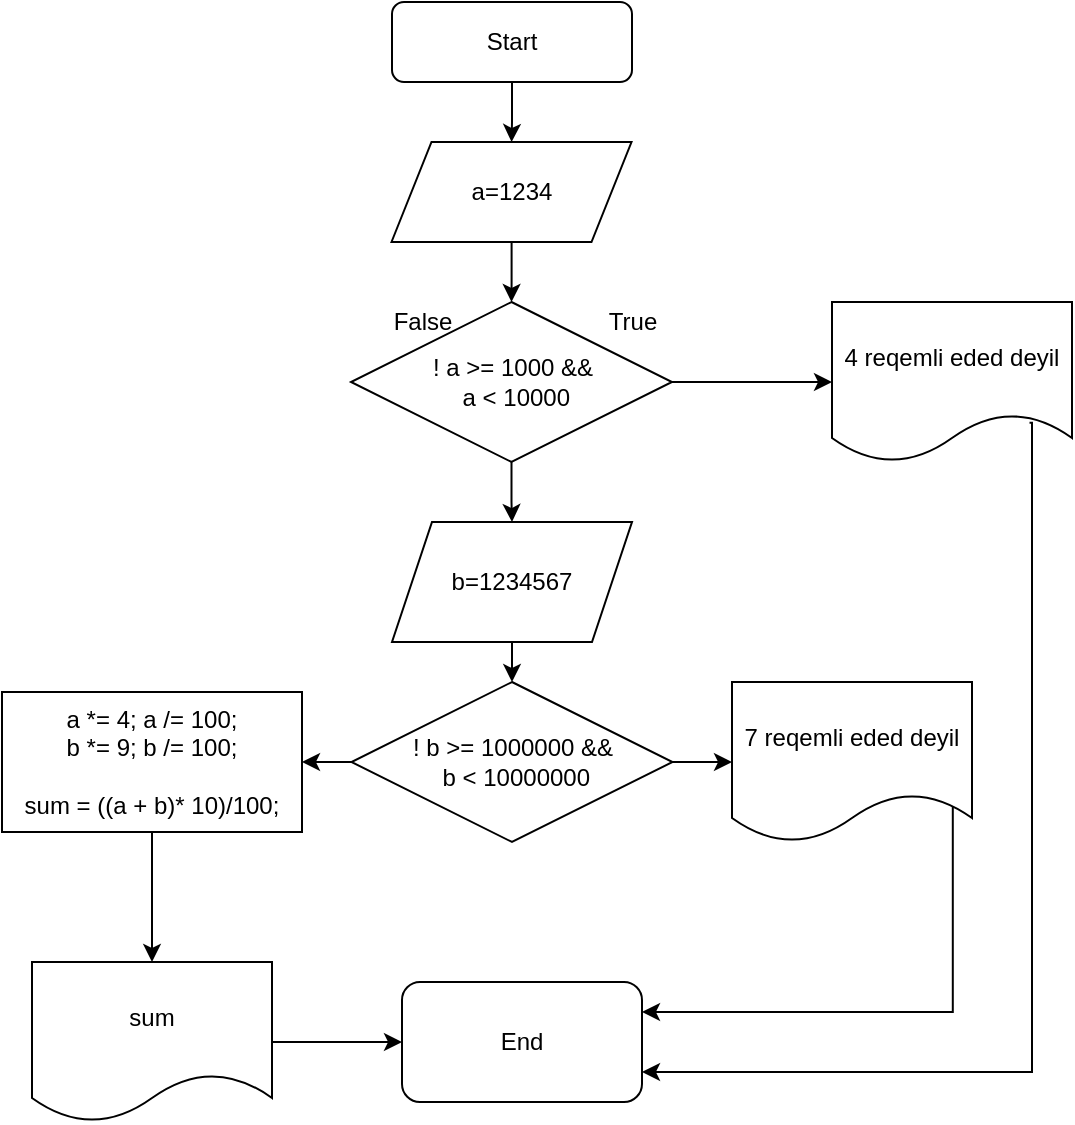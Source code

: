 <mxfile version="16.5.1" type="device"><diagram id="vwgzbV6f9qIAYS0D97HC" name="Page-1"><mxGraphModel dx="1278" dy="649" grid="1" gridSize="10" guides="1" tooltips="1" connect="1" arrows="1" fold="1" page="1" pageScale="1" pageWidth="850" pageHeight="1100" math="0" shadow="0"><root><mxCell id="0"/><mxCell id="1" parent="0"/><mxCell id="B9yU_aoSHC_xsWMv_32H-2" style="edgeStyle=orthogonalEdgeStyle;rounded=0;orthogonalLoop=1;jettySize=auto;html=1;" edge="1" parent="1" source="ppOvj2_jY-yKDa5ZknTW-3" target="p09BLcKj-EsGFWfXhzJq-2"><mxGeometry relative="1" as="geometry"/></mxCell><mxCell id="ppOvj2_jY-yKDa5ZknTW-3" value="Start" style="rounded=1;whiteSpace=wrap;html=1;" parent="1" vertex="1"><mxGeometry x="360" y="40" width="120" height="40" as="geometry"/></mxCell><mxCell id="B9yU_aoSHC_xsWMv_32H-3" style="edgeStyle=orthogonalEdgeStyle;rounded=0;orthogonalLoop=1;jettySize=auto;html=1;" edge="1" parent="1" source="p09BLcKj-EsGFWfXhzJq-2" target="B9yU_aoSHC_xsWMv_32H-1"><mxGeometry relative="1" as="geometry"/></mxCell><mxCell id="p09BLcKj-EsGFWfXhzJq-2" value="a=1234" style="shape=parallelogram;perimeter=parallelogramPerimeter;whiteSpace=wrap;html=1;fixedSize=1;" parent="1" vertex="1"><mxGeometry x="359.75" y="110" width="120" height="50" as="geometry"/></mxCell><mxCell id="B9yU_aoSHC_xsWMv_32H-7" style="edgeStyle=orthogonalEdgeStyle;rounded=0;orthogonalLoop=1;jettySize=auto;html=1;" edge="1" parent="1" source="B9yU_aoSHC_xsWMv_32H-1"><mxGeometry relative="1" as="geometry"><mxPoint x="580" y="230" as="targetPoint"/></mxGeometry></mxCell><mxCell id="B9yU_aoSHC_xsWMv_32H-13" style="edgeStyle=orthogonalEdgeStyle;rounded=0;orthogonalLoop=1;jettySize=auto;html=1;" edge="1" parent="1" source="B9yU_aoSHC_xsWMv_32H-1" target="B9yU_aoSHC_xsWMv_32H-8"><mxGeometry relative="1" as="geometry"/></mxCell><mxCell id="B9yU_aoSHC_xsWMv_32H-1" value="! a &amp;gt;= 1000 &amp;amp;&amp;amp;&lt;br&gt;&amp;nbsp;a &amp;lt; 10000" style="rhombus;whiteSpace=wrap;html=1;" vertex="1" parent="1"><mxGeometry x="339.5" y="190" width="160.5" height="80" as="geometry"/></mxCell><mxCell id="B9yU_aoSHC_xsWMv_32H-4" value="True" style="text;html=1;align=center;verticalAlign=middle;resizable=0;points=[];autosize=1;strokeColor=none;fillColor=none;" vertex="1" parent="1"><mxGeometry x="460" y="190" width="40" height="20" as="geometry"/></mxCell><mxCell id="B9yU_aoSHC_xsWMv_32H-5" value="False" style="text;html=1;align=center;verticalAlign=middle;resizable=0;points=[];autosize=1;strokeColor=none;fillColor=none;" vertex="1" parent="1"><mxGeometry x="350" y="190" width="50" height="20" as="geometry"/></mxCell><mxCell id="B9yU_aoSHC_xsWMv_32H-17" style="edgeStyle=orthogonalEdgeStyle;rounded=0;orthogonalLoop=1;jettySize=auto;html=1;entryX=1;entryY=0.75;entryDx=0;entryDy=0;exitX=0.823;exitY=0.755;exitDx=0;exitDy=0;exitPerimeter=0;" edge="1" parent="1" source="B9yU_aoSHC_xsWMv_32H-20" target="B9yU_aoSHC_xsWMv_32H-15"><mxGeometry relative="1" as="geometry"><mxPoint x="680" y="260" as="sourcePoint"/><Array as="points"><mxPoint x="680" y="250"/><mxPoint x="680" y="575"/></Array></mxGeometry></mxCell><mxCell id="B9yU_aoSHC_xsWMv_32H-14" style="edgeStyle=orthogonalEdgeStyle;rounded=0;orthogonalLoop=1;jettySize=auto;html=1;" edge="1" parent="1" source="B9yU_aoSHC_xsWMv_32H-8" target="B9yU_aoSHC_xsWMv_32H-9"><mxGeometry relative="1" as="geometry"/></mxCell><mxCell id="B9yU_aoSHC_xsWMv_32H-8" value="b=1234567" style="shape=parallelogram;perimeter=parallelogramPerimeter;whiteSpace=wrap;html=1;fixedSize=1;" vertex="1" parent="1"><mxGeometry x="360" y="300" width="120" height="60" as="geometry"/></mxCell><mxCell id="B9yU_aoSHC_xsWMv_32H-11" value="" style="edgeStyle=orthogonalEdgeStyle;rounded=0;orthogonalLoop=1;jettySize=auto;html=1;" edge="1" parent="1" source="B9yU_aoSHC_xsWMv_32H-9"><mxGeometry relative="1" as="geometry"><mxPoint x="530" y="420" as="targetPoint"/></mxGeometry></mxCell><mxCell id="B9yU_aoSHC_xsWMv_32H-21" style="edgeStyle=orthogonalEdgeStyle;rounded=0;orthogonalLoop=1;jettySize=auto;html=1;" edge="1" parent="1" source="B9yU_aoSHC_xsWMv_32H-9" target="B9yU_aoSHC_xsWMv_32H-18"><mxGeometry relative="1" as="geometry"/></mxCell><mxCell id="B9yU_aoSHC_xsWMv_32H-9" value="! b &amp;gt;= 1000000 &amp;amp;&amp;amp;&lt;br&gt;&amp;nbsp;b &amp;lt; 10000000" style="rhombus;whiteSpace=wrap;html=1;" vertex="1" parent="1"><mxGeometry x="339.75" y="380" width="160.5" height="80" as="geometry"/></mxCell><mxCell id="B9yU_aoSHC_xsWMv_32H-16" style="edgeStyle=orthogonalEdgeStyle;rounded=0;orthogonalLoop=1;jettySize=auto;html=1;entryX=1;entryY=0.25;entryDx=0;entryDy=0;exitX=0.92;exitY=0.77;exitDx=0;exitDy=0;exitPerimeter=0;" edge="1" parent="1" source="B9yU_aoSHC_xsWMv_32H-19" target="B9yU_aoSHC_xsWMv_32H-15"><mxGeometry relative="1" as="geometry"><mxPoint x="640" y="450" as="sourcePoint"/><Array as="points"><mxPoint x="640" y="545"/></Array></mxGeometry></mxCell><mxCell id="B9yU_aoSHC_xsWMv_32H-15" value="End" style="rounded=1;whiteSpace=wrap;html=1;" vertex="1" parent="1"><mxGeometry x="365" y="530" width="120" height="60" as="geometry"/></mxCell><mxCell id="B9yU_aoSHC_xsWMv_32H-23" style="edgeStyle=orthogonalEdgeStyle;rounded=0;orthogonalLoop=1;jettySize=auto;html=1;" edge="1" parent="1" source="B9yU_aoSHC_xsWMv_32H-18" target="B9yU_aoSHC_xsWMv_32H-22"><mxGeometry relative="1" as="geometry"/></mxCell><mxCell id="B9yU_aoSHC_xsWMv_32H-18" value="&lt;div&gt;a *= 4; a /= 100;&lt;/div&gt;&lt;div&gt;&lt;span&gt;b *= 9; b /= 100;&lt;/span&gt;&lt;br&gt;&lt;/div&gt;&lt;div&gt;&lt;span&gt;&lt;br&gt;&lt;/span&gt;&lt;/div&gt;&lt;div&gt;&lt;span&gt;sum = ((a + b)* 10)/100;&lt;br&gt;&lt;/span&gt;&lt;/div&gt;" style="rounded=0;whiteSpace=wrap;html=1;" vertex="1" parent="1"><mxGeometry x="165" y="385" width="150" height="70" as="geometry"/></mxCell><mxCell id="B9yU_aoSHC_xsWMv_32H-19" value="&lt;span&gt;7 reqemli eded deyil&lt;/span&gt;" style="shape=document;whiteSpace=wrap;html=1;boundedLbl=1;" vertex="1" parent="1"><mxGeometry x="530" y="380" width="120" height="80" as="geometry"/></mxCell><mxCell id="B9yU_aoSHC_xsWMv_32H-20" value="&lt;span&gt;4 reqemli eded deyil&lt;/span&gt;" style="shape=document;whiteSpace=wrap;html=1;boundedLbl=1;" vertex="1" parent="1"><mxGeometry x="580" y="190" width="120" height="80" as="geometry"/></mxCell><mxCell id="B9yU_aoSHC_xsWMv_32H-24" style="edgeStyle=orthogonalEdgeStyle;rounded=0;orthogonalLoop=1;jettySize=auto;html=1;" edge="1" parent="1" source="B9yU_aoSHC_xsWMv_32H-22" target="B9yU_aoSHC_xsWMv_32H-15"><mxGeometry relative="1" as="geometry"/></mxCell><mxCell id="B9yU_aoSHC_xsWMv_32H-22" value="sum" style="shape=document;whiteSpace=wrap;html=1;boundedLbl=1;" vertex="1" parent="1"><mxGeometry x="180" y="520" width="120" height="80" as="geometry"/></mxCell></root></mxGraphModel></diagram></mxfile>